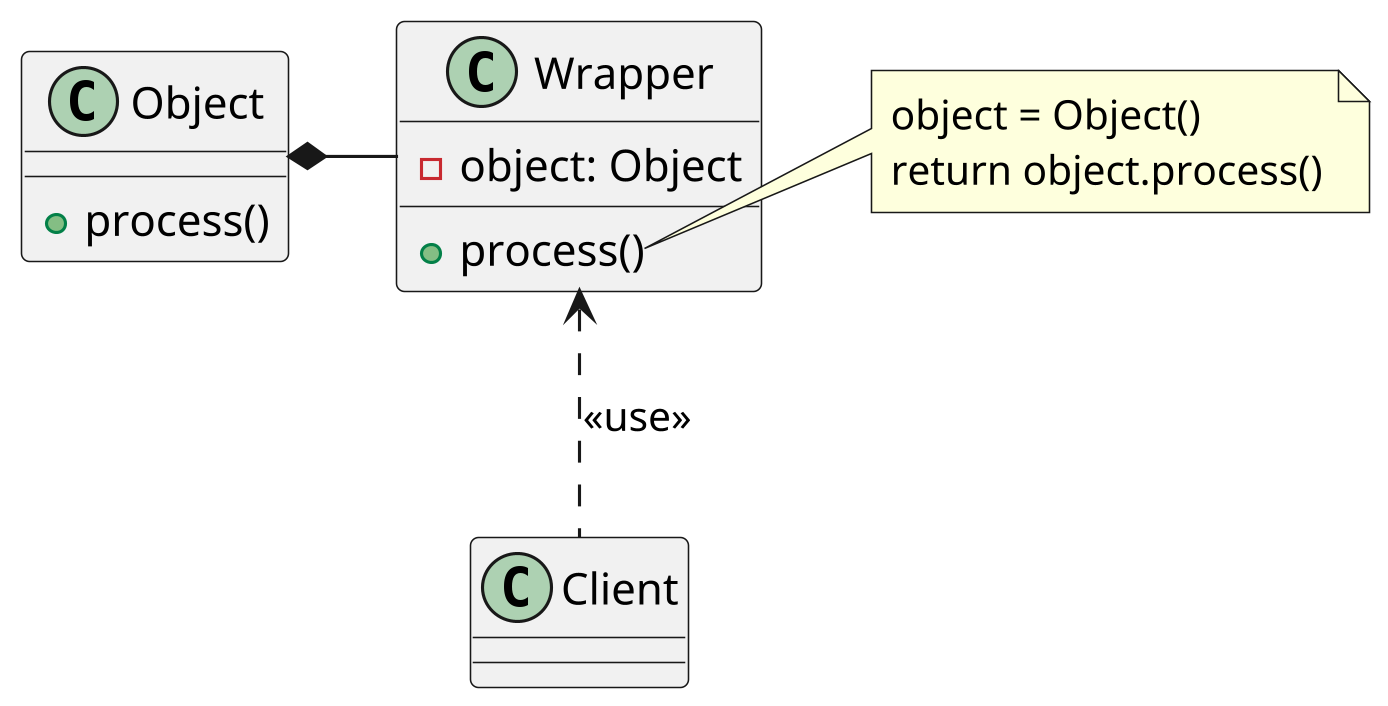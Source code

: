 @startuml
skinparam backgroundColor transparent
skinparam dpi 300

class Object {
    +process()
}

class Wrapper {
    - object: Object
    +process()
}

note right of Wrapper::process
    object = Object()
    return object.process()
end note

Wrapper -left-* Object

class Client {
}

Client .up.> Wrapper: <<use>>
@enduml